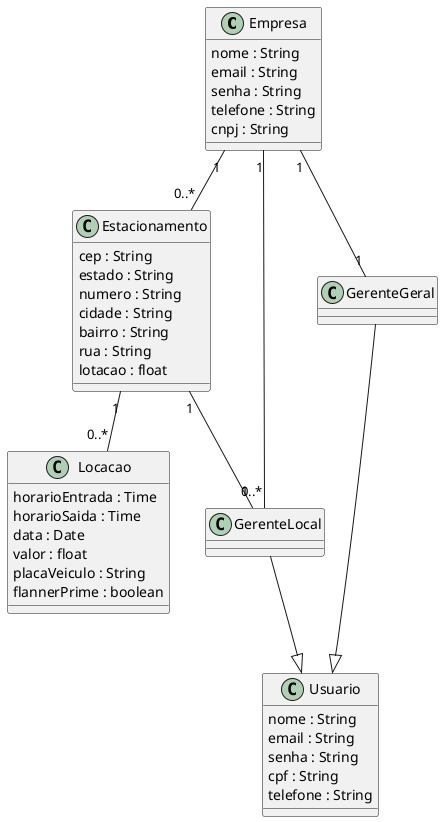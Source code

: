@startuml "Banco de Dados"
class Empresa{
    nome : String
    email : String
    senha : String
    telefone : String
    cnpj : String
}

class Estacionamento{
    cep : String
    estado : String
    numero : String
    cidade : String
    bairro : String
    rua : String
    lotacao : float
}

class Locacao{
    horarioEntrada : Time
    horarioSaida : Time
    data : Date
    valor : float
    placaVeiculo : String
    flannerPrime : boolean
}

class GerenteGeral
class GerenteLocal

class Usuario{
    nome : String
    email : String
    senha : String
    cpf : String
    telefone : String
}

Empresa "1" -- "0..*" Estacionamento
Empresa "1" -- "0..*" GerenteLocal
Empresa "1" -- "1" GerenteGeral
Estacionamento "1" -- "0..*" Locacao
Estacionamento "1" -- "1" GerenteLocal
GerenteGeral --|> Usuario
GerenteLocal --|> Usuario

@enduml